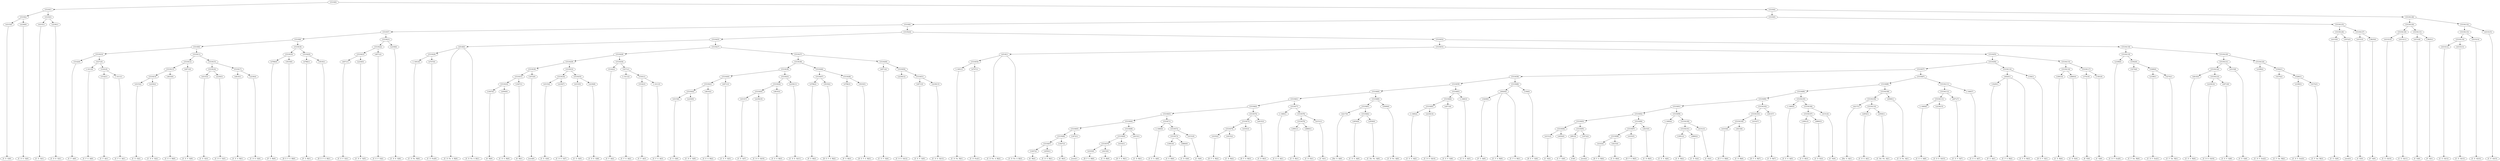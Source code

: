 digraph sample{
"L4315(0)"->"[C  E  G](0)"
"L2230(0)"->"[C  D  E  G](0)"
"L5319(2)"->"L4315(0)"
"L5319(2)"->"L2230(0)"
"L4315(1)"->"[C  E  G](1)"
"L2230(1)"->"[C  D  E  G](1)"
"L5319(3)"->"L4315(1)"
"L5319(3)"->"L2230(1)"
"L5319(1)"->"L5319(2)"
"L5319(1)"->"L5319(3)"
"L5142(0)"->"[C  F  A](0)"
"L-1411(0)"->"[C  F  G  A](0)"
"L5142(1)"->"[C  F  A](1)"
"L-1411(1)"->"[C  F  G  A](1)"
"L5181(0)"->"L5142(1)"
"L5181(0)"->"L-1411(1)"
"L5271(0)"->"L-1411(0)"
"L5271(0)"->"L5181(0)"
"L5319(10)"->"L5142(0)"
"L5319(10)"->"L5271(0)"
"L4315(2)"->"[C  E  G](2)"
"L2230(2)"->"[C  D  E  G](2)"
"L5319(14)"->"L4315(2)"
"L5319(14)"->"L2230(2)"
"L4610(0)"->"[C  E  G  B](0)"
"L5319(13)"->"L5319(14)"
"L5319(13)"->"L4610(0)"
"L4071(0)"->"[C  E  F  G](0)"
"L5319(12)"->"L5319(13)"
"L5319(12)"->"L4071(0)"
"L4315(3)"->"[C  E  G](3)"
"L2230(3)"->"[C  D  E  G](3)"
"L5319(16)"->"L4315(3)"
"L5319(16)"->"L2230(3)"
"L4610(1)"->"[C  E  G  B](1)"
"L2230(4)"->"[C  D  E  G](4)"
"L5319(17)"->"L4610(1)"
"L5319(17)"->"L2230(4)"
"L5319(15)"->"L5319(16)"
"L5319(15)"->"L5319(17)"
"L5319(11)"->"L5319(12)"
"L5319(11)"->"L5319(15)"
"L5319(9)"->"L5319(10)"
"L5319(9)"->"L5319(11)"
"L4786(0)"->"[F  G  B](0)"
"L5019(0)"->"[D  E  F  G  B](0)"
"L5319(19)"->"L4786(0)"
"L5319(19)"->"L5019(0)"
"L4786(1)"->"[F  G  B](1)"
"L5019(1)"->"[D  E  F  G  B](1)"
"L5319(20)"->"L4786(1)"
"L5319(20)"->"L5019(1)"
"L5319(18)"->"L5319(19)"
"L5319(18)"->"L5319(20)"
"L5319(8)"->"L5319(9)"
"L5319(8)"->"L5319(18)"
"L4071(1)"->"[C  E  F  G](1)"
"L2230(5)"->"[C  D  E  G](5)"
"L5319(23)"->"L4071(1)"
"L5319(23)"->"L2230(5)"
"L4071(2)"->"[C  E  F  G](2)"
"L5319(22)"->"L5319(23)"
"L5319(22)"->"L4071(2)"
"L2230(6)"->"[C  D  E  G](6)"
"L5319(21)"->"L5319(22)"
"L5319(21)"->"L2230(6)"
"L5319(7)"->"L5319(8)"
"L5319(7)"->"L5319(21)"
"L-1401(0)"->"[C  D  Fis  B](0)"
"L4747(0)"->"[C  D  Fis](0)"
"L5319(26)"->"L-1401(0)"
"L5319(26)"->"L4747(0)"
"L4518(0)"->"[C  D  Fis  A  B](0)"
"L4518(0)"->"L5319(26)"
"L4518(0)"->"[C  D  Fis  A  B](1)"
"L1647(0)"->"[G  B](0)"
"L2050(0)"->"[C  D  G  B](0)"
"L5319(32)"->"L1647(0)"
"L5319(32)"->"L2050(0)"
"L1647(1)"->"[G  B](1)"
"L5319(31)"->"L5319(32)"
"L5319(31)"->"L1647(1)"
"L3472(0)"->"[rest](0)"
"L5319(30)"->"L5319(31)"
"L5319(30)"->"L3472(0)"
"L4315(4)"->"[C  E  G](4)"
"L2230(7)"->"[C  D  E  G](7)"
"L5319(34)"->"L4315(4)"
"L5319(34)"->"L2230(7)"
"L4315(5)"->"[C  E  G](5)"
"L2230(8)"->"[C  D  E  G](8)"
"L5319(35)"->"L4315(5)"
"L5319(35)"->"L2230(8)"
"L5319(33)"->"L5319(34)"
"L5319(33)"->"L5319(35)"
"L5319(29)"->"L5319(30)"
"L5319(29)"->"L5319(33)"
"L5142(2)"->"[C  F  A](2)"
"L-1411(2)"->"[C  F  G  A](2)"
"L5142(3)"->"[C  F  A](3)"
"L-1411(3)"->"[C  F  G  A](3)"
"L5181(1)"->"L5142(3)"
"L5181(1)"->"L-1411(3)"
"L5271(1)"->"L-1411(2)"
"L5271(1)"->"L5181(1)"
"L5319(36)"->"L5142(2)"
"L5319(36)"->"L5271(1)"
"L5319(28)"->"L5319(29)"
"L5319(28)"->"L5319(36)"
"L4315(6)"->"[C  E  G](6)"
"L2230(9)"->"[C  D  E  G](9)"
"L5319(42)"->"L4315(6)"
"L5319(42)"->"L2230(9)"
"L4610(2)"->"[C  E  G  B](2)"
"L5319(41)"->"L5319(42)"
"L5319(41)"->"L4610(2)"
"L4071(3)"->"[C  E  F  G](3)"
"L5319(40)"->"L5319(41)"
"L5319(40)"->"L4071(3)"
"L4315(7)"->"[C  E  G](7)"
"L2230(10)"->"[C  D  E  G](10)"
"L5319(45)"->"L4315(7)"
"L5319(45)"->"L2230(10)"
"L4610(3)"->"[C  E  G  B](3)"
"L5319(44)"->"L5319(45)"
"L5319(44)"->"L4610(3)"
"L2230(11)"->"[C  D  E  G](11)"
"L5319(43)"->"L5319(44)"
"L5319(43)"->"L2230(11)"
"L5319(39)"->"L5319(40)"
"L5319(39)"->"L5319(43)"
"L4786(2)"->"[F  G  B](2)"
"L5019(2)"->"[D  E  F  G  B](2)"
"L5319(47)"->"L4786(2)"
"L5319(47)"->"L5019(2)"
"L4786(3)"->"[F  G  B](3)"
"L5019(3)"->"[D  E  F  G  B](3)"
"L5319(48)"->"L4786(3)"
"L5319(48)"->"L5019(3)"
"L5319(46)"->"L5319(47)"
"L5319(46)"->"L5319(48)"
"L5319(38)"->"L5319(39)"
"L5319(38)"->"L5319(46)"
"L4071(4)"->"[C  E  F  G](4)"
"L2230(12)"->"[C  D  E  G](12)"
"L4071(5)"->"[C  E  F  G](5)"
"L2230(13)"->"[C  D  E  G](13)"
"L5319(51)"->"L4071(5)"
"L5319(51)"->"L2230(13)"
"L5319(50)"->"L2230(12)"
"L5319(50)"->"L5319(51)"
"L5319(49)"->"L4071(4)"
"L5319(49)"->"L5319(50)"
"L5319(37)"->"L5319(38)"
"L5319(37)"->"L5319(49)"
"L5319(27)"->"L5319(28)"
"L5319(27)"->"L5319(37)"
"L5319(25)"->"L4518(0)"
"L5319(25)"->"L5319(27)"
"L-1401(1)"->"[C  D  Fis  B](1)"
"L4747(1)"->"[C  D  Fis](1)"
"L5319(54)"->"L-1401(1)"
"L5319(54)"->"L4747(1)"
"L4518(1)"->"[C  D  Fis  A  B](2)"
"L4518(1)"->"L5319(54)"
"L4518(1)"->"[C  D  Fis  A  B](3)"
"L1647(2)"->"[G  B](2)"
"L2050(1)"->"[C  D  G  B](1)"
"L5319(67)"->"L1647(2)"
"L5319(67)"->"L2050(1)"
"L1647(3)"->"[G  B](3)"
"L5319(66)"->"L5319(67)"
"L5319(66)"->"L1647(3)"
"L3472(1)"->"[rest](1)"
"L5319(65)"->"L5319(66)"
"L5319(65)"->"L3472(1)"
"L4103(0)"->"[D  F  G  B](0)"
"L4415(0)"->"[C  D  B](0)"
"L5319(70)"->"L4103(0)"
"L5319(70)"->"L4415(0)"
"L4103(1)"->"[D  F  G  B](1)"
"L5319(69)"->"L5319(70)"
"L5319(69)"->"L4103(1)"
"L4415(1)"->"[C  D  B](1)"
"L5319(68)"->"L5319(69)"
"L5319(68)"->"L4415(1)"
"L5319(64)"->"L5319(65)"
"L5319(64)"->"L5319(68)"
"L-1460(0)"->"[C  E  G  A](0)"
"L3091(0)"->"[C  E  B](0)"
"L4860(0)"->"[C  D  E](0)"
"L5319(73)"->"L3091(0)"
"L5319(73)"->"L4860(0)"
"L4151(0)"->"[C  E](0)"
"L5319(72)"->"L5319(73)"
"L5319(72)"->"L4151(0)"
"L5319(71)"->"L-1460(0)"
"L5319(71)"->"L5319(72)"
"L5319(63)"->"L5319(64)"
"L5319(63)"->"L5319(71)"
"L4103(2)"->"[D  F  G  B](2)"
"L4415(2)"->"[C  D  B](2)"
"L5319(76)"->"L4103(2)"
"L5319(76)"->"L4415(2)"
"L4103(3)"->"[D  F  G  B](3)"
"L5319(75)"->"L5319(76)"
"L5319(75)"->"L4103(3)"
"L4415(3)"->"[C  D  B](3)"
"L5319(74)"->"L5319(75)"
"L5319(74)"->"L4415(3)"
"L5319(62)"->"L5319(63)"
"L5319(62)"->"L5319(74)"
"L-1460(1)"->"[C  E  G  A](1)"
"L3091(1)"->"[C  E  B](1)"
"L4860(1)"->"[C  D  E](1)"
"L5319(79)"->"L3091(1)"
"L5319(79)"->"L4860(1)"
"L4151(1)"->"[C  E](1)"
"L5319(78)"->"L5319(79)"
"L5319(78)"->"L4151(1)"
"L5319(77)"->"L-1460(1)"
"L5319(77)"->"L5319(78)"
"L5319(61)"->"L5319(62)"
"L5319(61)"->"L5319(77)"
"L4217(0)"->"[Dis  G  A](0)"
"L2654(0)"->"[C  D  G  A](0)"
"L2930(0)"->"[C  Dis  Fis  A](0)"
"L5319(82)"->"L2654(0)"
"L5319(82)"->"L2930(0)"
"L5319(81)"->"L4217(0)"
"L5319(81)"->"L5319(82)"
"L4569(0)"->"[C  D  Fis  A](0)"
"L5319(80)"->"L5319(81)"
"L5319(80)"->"L4569(0)"
"L5319(60)"->"L5319(61)"
"L5319(60)"->"L5319(80)"
"L-1460(2)"->"[C  E  G  A](2)"
"L2230(14)"->"[C  D  E  G](14)"
"L5319(85)"->"L-1460(2)"
"L5319(85)"->"L2230(14)"
"L4071(6)"->"[C  E  F  G](6)"
"L5319(84)"->"L5319(85)"
"L5319(84)"->"L4071(6)"
"L-1460(3)"->"[C  E  G  A](3)"
"L5319(83)"->"L5319(84)"
"L5319(83)"->"L-1460(3)"
"L5319(59)"->"L5319(60)"
"L5319(59)"->"L5319(83)"
"L3429(0)"->"[F  G  A](0)"
"L4920(0)"->"[C  F  G  B](0)"
"L4920(0)"->"L3429(0)"
"L4920(0)"->"[C  F  G  B](1)"
"L336(0)"->"[D  E  F  G](0)"
"L5319(86)"->"L4920(0)"
"L5319(86)"->"L336(0)"
"L5319(58)"->"L5319(59)"
"L5319(58)"->"L5319(86)"
"L4151(2)"->"[C  E](2)"
"L4454(0)"->"[C  F  G](0)"
"L5319(94)"->"L4151(2)"
"L5319(94)"->"L4454(0)"
"L891(0)"->"[C](0)"
"L3472(2)"->"[rest](2)"
"L5319(95)"->"L891(0)"
"L5319(95)"->"L3472(2)"
"L5319(93)"->"L5319(94)"
"L5319(93)"->"L5319(95)"
"L4103(4)"->"[D  F  G  B](4)"
"L4415(4)"->"[C  D  B](4)"
"L5319(98)"->"L4103(4)"
"L5319(98)"->"L4415(4)"
"L4103(5)"->"[D  F  G  B](5)"
"L5319(97)"->"L5319(98)"
"L5319(97)"->"L4103(5)"
"L4415(5)"->"[C  D  B](5)"
"L5319(96)"->"L5319(97)"
"L5319(96)"->"L4415(5)"
"L5319(92)"->"L5319(93)"
"L5319(92)"->"L5319(96)"
"L-1460(4)"->"[C  E  G  A](4)"
"L3091(2)"->"[C  E  B](2)"
"L4860(2)"->"[C  D  E](2)"
"L5319(101)"->"L3091(2)"
"L5319(101)"->"L4860(2)"
"L4151(3)"->"[C  E](3)"
"L5319(100)"->"L5319(101)"
"L5319(100)"->"L4151(3)"
"L5319(99)"->"L-1460(4)"
"L5319(99)"->"L5319(100)"
"L5319(91)"->"L5319(92)"
"L5319(91)"->"L5319(99)"
"L4103(6)"->"[D  F  G  B](6)"
"L4415(6)"->"[C  D  B](6)"
"L5319(104)"->"L4103(6)"
"L5319(104)"->"L4415(6)"
"L4103(7)"->"[D  F  G  B](7)"
"L5319(103)"->"L5319(104)"
"L5319(103)"->"L4103(7)"
"L4415(7)"->"[C  D  B](7)"
"L5319(102)"->"L5319(103)"
"L5319(102)"->"L4415(7)"
"L5319(90)"->"L5319(91)"
"L5319(90)"->"L5319(102)"
"L-1460(5)"->"[C  E  G  A](5)"
"L3091(3)"->"[C  E  B](3)"
"L4860(3)"->"[C  D  E](3)"
"L5319(107)"->"L3091(3)"
"L5319(107)"->"L4860(3)"
"L4151(4)"->"[C  E](4)"
"L5319(106)"->"L5319(107)"
"L5319(106)"->"L4151(4)"
"L5319(105)"->"L-1460(5)"
"L5319(105)"->"L5319(106)"
"L5319(89)"->"L5319(90)"
"L5319(89)"->"L5319(105)"
"L4217(1)"->"[Dis  G  A](1)"
"L2654(1)"->"[C  D  G  A](1)"
"L2930(1)"->"[C  Dis  Fis  A](1)"
"L5319(110)"->"L2654(1)"
"L5319(110)"->"L2930(1)"
"L5319(109)"->"L4217(1)"
"L5319(109)"->"L5319(110)"
"L4569(1)"->"[C  D  Fis  A](1)"
"L5319(108)"->"L5319(109)"
"L5319(108)"->"L4569(1)"
"L5319(88)"->"L5319(89)"
"L5319(88)"->"L5319(108)"
"L-1460(6)"->"[C  E  G  A](6)"
"L2230(15)"->"[C  D  E  G](15)"
"L5319(113)"->"L-1460(6)"
"L5319(113)"->"L2230(15)"
"L4071(7)"->"[C  E  F  G](7)"
"L5319(112)"->"L5319(113)"
"L5319(112)"->"L4071(7)"
"L-1460(7)"->"[C  E  G  A](7)"
"L5319(111)"->"L5319(112)"
"L5319(111)"->"L-1460(7)"
"L5319(87)"->"L5319(88)"
"L5319(87)"->"L5319(111)"
"L5319(57)"->"L5319(58)"
"L5319(57)"->"L5319(87)"
"L3429(1)"->"[F  G  A](1)"
"L4920(1)"->"[C  F  G  B](2)"
"L4920(1)"->"L3429(1)"
"L4920(1)"->"[C  F  G  B](3)"
"L336(1)"->"[D  E  F  G](1)"
"L5319(114)"->"L4920(1)"
"L5319(114)"->"L336(1)"
"L5319(56)"->"L5319(57)"
"L5319(56)"->"L5319(114)"
"L3091(4)"->"[C  E  B](4)"
"L4860(4)"->"[C  D  E](4)"
"L5319(116)"->"L3091(4)"
"L5319(116)"->"L4860(4)"
"L3741(0)"->"[E  F](0)"
"L1581(0)"->"[C  G](0)"
"L5319(117)"->"L3741(0)"
"L5319(117)"->"L1581(0)"
"L5319(115)"->"L5319(116)"
"L5319(115)"->"L5319(117)"
"L5319(55)"->"L5319(56)"
"L5319(55)"->"L5319(115)"
"L5319(53)"->"L4518(1)"
"L5319(53)"->"L5319(55)"
"L2189(0)"->"[C  D  F  Gis](0)"
"L5274(0)"->"[C  F  Gis  B](0)"
"L2189(1)"->"[C  D  F  Gis](1)"
"L5274(1)"->"[C  F  Gis  B](1)"
"L5280(0)"->"L2189(1)"
"L5280(0)"->"L5274(1)"
"L5302(0)"->"L5274(0)"
"L5302(0)"->"L5280(0)"
"L5319(119)"->"L2189(0)"
"L5319(119)"->"L5302(0)"
"L4610(4)"->"[C  E  G  B](4)"
"L2230(16)"->"[C  D  E  G](16)"
"L4071(8)"->"[C  E  F  G](8)"
"L5319(123)"->"L2230(16)"
"L5319(123)"->"L4071(8)"
"L5319(122)"->"L4610(4)"
"L5319(122)"->"L5319(123)"
"L4315(8)"->"[C  E  G](8)"
"L5319(121)"->"L5319(122)"
"L5319(121)"->"L4315(8)"
"L2189(2)"->"[C  D  F  Gis](2)"
"L5274(2)"->"[C  F  Gis  B](2)"
"L2189(3)"->"[C  D  F  Gis](3)"
"L5274(3)"->"[C  F  Gis  B](3)"
"L5280(1)"->"L2189(3)"
"L5280(1)"->"L5274(3)"
"L5302(1)"->"L5274(2)"
"L5302(1)"->"L5280(1)"
"L5319(124)"->"L2189(2)"
"L5319(124)"->"L5302(1)"
"L5319(120)"->"L5319(121)"
"L5319(120)"->"L5319(124)"
"L5319(118)"->"L5319(119)"
"L5319(118)"->"L5319(120)"
"L5319(52)"->"L5319(53)"
"L5319(52)"->"L5319(118)"
"L5319(24)"->"L5319(25)"
"L5319(24)"->"L5319(52)"
"L5319(6)"->"L5319(7)"
"L5319(6)"->"L5319(24)"
"L4315(9)"->"[C  E  G](9)"
"L3472(3)"->"[rest](3)"
"L5319(126)"->"L4315(9)"
"L5319(126)"->"L3472(3)"
"L4151(5)"->"[C  E](5)"
"L3825(0)"->"[F  G](0)"
"L5319(127)"->"L4151(5)"
"L5319(127)"->"L3825(0)"
"L5319(125)"->"L5319(126)"
"L5319(125)"->"L5319(127)"
"L5319(5)"->"L5319(6)"
"L5319(5)"->"L5319(125)"
"L4315(10)"->"[C  E  G](10)"
"L4315(11)"->"[C  E  G](11)"
"L5319(130)"->"L4315(10)"
"L5319(130)"->"L4315(11)"
"L4151(6)"->"[C  E](6)"
"L3825(1)"->"[F  G](1)"
"L5319(131)"->"L4151(6)"
"L5319(131)"->"L3825(1)"
"L5319(129)"->"L5319(130)"
"L5319(129)"->"L5319(131)"
"L4315(12)"->"[C  E  G](12)"
"L4315(13)"->"[C  E  G](13)"
"L5319(134)"->"L4315(12)"
"L5319(134)"->"L4315(13)"
"L4315(14)"->"[C  E  G](14)"
"L5319(133)"->"L5319(134)"
"L5319(133)"->"L4315(14)"
"L4315(15)"->"[C  E  G](15)"
"L5319(132)"->"L5319(133)"
"L5319(132)"->"L4315(15)"
"L5319(128)"->"L5319(129)"
"L5319(128)"->"L5319(132)"
"L5319(4)"->"L5319(5)"
"L5319(4)"->"L5319(128)"
"L5319(0)"->"L5319(1)"
"L5319(0)"->"L5319(4)"
{rank = min; "L5319(0)"}
{rank = same; "L5319(1)"; "L5319(4)";}
{rank = same; "L5319(2)"; "L5319(3)"; "L5319(5)"; "L5319(128)";}
{rank = same; "L4315(0)"; "L2230(0)"; "L4315(1)"; "L2230(1)"; "L5319(6)"; "L5319(125)"; "L5319(129)"; "L5319(132)";}
{rank = same; "L5319(7)"; "L5319(24)"; "L5319(126)"; "L5319(127)"; "L5319(130)"; "L5319(131)"; "L5319(133)"; "L4315(15)";}
{rank = same; "L5319(8)"; "L5319(21)"; "L5319(25)"; "L5319(52)"; "L4315(9)"; "L3472(3)"; "L4151(5)"; "L3825(0)"; "L4315(10)"; "L4315(11)"; "L4151(6)"; "L3825(1)"; "L5319(134)"; "L4315(14)";}
{rank = same; "L5319(9)"; "L5319(18)"; "L5319(22)"; "L2230(6)"; "L4518(0)"; "L5319(27)"; "L5319(53)"; "L5319(118)"; "L4315(12)"; "L4315(13)";}
{rank = same; "L5319(10)"; "L5319(11)"; "L5319(19)"; "L5319(20)"; "L5319(23)"; "L4071(2)"; "L5319(26)"; "L5319(28)"; "L5319(37)"; "L4518(1)"; "L5319(55)"; "L5319(119)"; "L5319(120)";}
{rank = same; "L5142(0)"; "L5271(0)"; "L5319(12)"; "L5319(15)"; "L4786(0)"; "L5019(0)"; "L4786(1)"; "L5019(1)"; "L4071(1)"; "L2230(5)"; "L-1401(0)"; "L4747(0)"; "L5319(29)"; "L5319(36)"; "L5319(38)"; "L5319(49)"; "L5319(54)"; "L5319(56)"; "L5319(115)"; "L2189(0)"; "L5302(0)"; "L5319(121)"; "L5319(124)";}
{rank = same; "L-1411(0)"; "L5181(0)"; "L5319(13)"; "L4071(0)"; "L5319(16)"; "L5319(17)"; "L5319(30)"; "L5319(33)"; "L5142(2)"; "L5271(1)"; "L5319(39)"; "L5319(46)"; "L4071(4)"; "L5319(50)"; "L-1401(1)"; "L4747(1)"; "L5319(57)"; "L5319(114)"; "L5319(116)"; "L5319(117)"; "L5274(0)"; "L5280(0)"; "L5319(122)"; "L4315(8)"; "L2189(2)"; "L5302(1)";}
{rank = same; "L5142(1)"; "L-1411(1)"; "L5319(14)"; "L4610(0)"; "L4315(3)"; "L2230(3)"; "L4610(1)"; "L2230(4)"; "L5319(31)"; "L3472(0)"; "L5319(34)"; "L5319(35)"; "L-1411(2)"; "L5181(1)"; "L5319(40)"; "L5319(43)"; "L5319(47)"; "L5319(48)"; "L2230(12)"; "L5319(51)"; "L5319(58)"; "L5319(87)"; "L4920(1)"; "L336(1)"; "L3091(4)"; "L4860(4)"; "L3741(0)"; "L1581(0)"; "L2189(1)"; "L5274(1)"; "L4610(4)"; "L5319(123)"; "L5274(2)"; "L5280(1)";}
{rank = same; "L4315(2)"; "L2230(2)"; "L5319(32)"; "L1647(1)"; "L4315(4)"; "L2230(7)"; "L4315(5)"; "L2230(8)"; "L5142(3)"; "L-1411(3)"; "L5319(41)"; "L4071(3)"; "L5319(44)"; "L2230(11)"; "L4786(2)"; "L5019(2)"; "L4786(3)"; "L5019(3)"; "L4071(5)"; "L2230(13)"; "L5319(59)"; "L5319(86)"; "L5319(88)"; "L5319(111)"; "L3429(1)"; "L2230(16)"; "L4071(8)"; "L2189(3)"; "L5274(3)";}
{rank = same; "L1647(0)"; "L2050(0)"; "L5319(42)"; "L4610(2)"; "L5319(45)"; "L4610(3)"; "L5319(60)"; "L5319(83)"; "L4920(0)"; "L336(0)"; "L5319(89)"; "L5319(108)"; "L5319(112)"; "L-1460(7)";}
{rank = same; "L4315(6)"; "L2230(9)"; "L4315(7)"; "L2230(10)"; "L5319(61)"; "L5319(80)"; "L5319(84)"; "L-1460(3)"; "L3429(0)"; "L5319(90)"; "L5319(105)"; "L5319(109)"; "L4569(1)"; "L5319(113)"; "L4071(7)";}
{rank = same; "L5319(62)"; "L5319(77)"; "L5319(81)"; "L4569(0)"; "L5319(85)"; "L4071(6)"; "L5319(91)"; "L5319(102)"; "L-1460(5)"; "L5319(106)"; "L4217(1)"; "L5319(110)"; "L-1460(6)"; "L2230(15)";}
{rank = same; "L5319(63)"; "L5319(74)"; "L-1460(1)"; "L5319(78)"; "L4217(0)"; "L5319(82)"; "L-1460(2)"; "L2230(14)"; "L5319(92)"; "L5319(99)"; "L5319(103)"; "L4415(7)"; "L5319(107)"; "L4151(4)"; "L2654(1)"; "L2930(1)";}
{rank = same; "L5319(64)"; "L5319(71)"; "L5319(75)"; "L4415(3)"; "L5319(79)"; "L4151(1)"; "L2654(0)"; "L2930(0)"; "L5319(93)"; "L5319(96)"; "L-1460(4)"; "L5319(100)"; "L5319(104)"; "L4103(7)"; "L3091(3)"; "L4860(3)";}
{rank = same; "L5319(65)"; "L5319(68)"; "L-1460(0)"; "L5319(72)"; "L5319(76)"; "L4103(3)"; "L3091(1)"; "L4860(1)"; "L5319(94)"; "L5319(95)"; "L5319(97)"; "L4415(5)"; "L5319(101)"; "L4151(3)"; "L4103(6)"; "L4415(6)";}
{rank = same; "L5319(66)"; "L3472(1)"; "L5319(69)"; "L4415(1)"; "L5319(73)"; "L4151(0)"; "L4103(2)"; "L4415(2)"; "L4151(2)"; "L4454(0)"; "L891(0)"; "L3472(2)"; "L5319(98)"; "L4103(5)"; "L3091(2)"; "L4860(2)";}
{rank = same; "L5319(67)"; "L1647(3)"; "L5319(70)"; "L4103(1)"; "L3091(0)"; "L4860(0)"; "L4103(4)"; "L4415(4)";}
{rank = same; "L1647(2)"; "L2050(1)"; "L4103(0)"; "L4415(0)";}
{rank = max; "[C  D  B](0)"; "[C  D  B](1)"; "[C  D  B](2)"; "[C  D  B](3)"; "[C  D  B](4)"; "[C  D  B](5)"; "[C  D  B](6)"; "[C  D  B](7)"; "[C  D  E  G](0)"; "[C  D  E  G](1)"; "[C  D  E  G](10)"; "[C  D  E  G](11)"; "[C  D  E  G](12)"; "[C  D  E  G](13)"; "[C  D  E  G](14)"; "[C  D  E  G](15)"; "[C  D  E  G](16)"; "[C  D  E  G](2)"; "[C  D  E  G](3)"; "[C  D  E  G](4)"; "[C  D  E  G](5)"; "[C  D  E  G](6)"; "[C  D  E  G](7)"; "[C  D  E  G](8)"; "[C  D  E  G](9)"; "[C  D  E](0)"; "[C  D  E](1)"; "[C  D  E](2)"; "[C  D  E](3)"; "[C  D  E](4)"; "[C  D  F  Gis](0)"; "[C  D  F  Gis](1)"; "[C  D  F  Gis](2)"; "[C  D  F  Gis](3)"; "[C  D  Fis  A  B](0)"; "[C  D  Fis  A  B](1)"; "[C  D  Fis  A  B](2)"; "[C  D  Fis  A  B](3)"; "[C  D  Fis  A](0)"; "[C  D  Fis  A](1)"; "[C  D  Fis  B](0)"; "[C  D  Fis  B](1)"; "[C  D  Fis](0)"; "[C  D  Fis](1)"; "[C  D  G  A](0)"; "[C  D  G  A](1)"; "[C  D  G  B](0)"; "[C  D  G  B](1)"; "[C  Dis  Fis  A](0)"; "[C  Dis  Fis  A](1)"; "[C  E  B](0)"; "[C  E  B](1)"; "[C  E  B](2)"; "[C  E  B](3)"; "[C  E  B](4)"; "[C  E  F  G](0)"; "[C  E  F  G](1)"; "[C  E  F  G](2)"; "[C  E  F  G](3)"; "[C  E  F  G](4)"; "[C  E  F  G](5)"; "[C  E  F  G](6)"; "[C  E  F  G](7)"; "[C  E  F  G](8)"; "[C  E  G  A](0)"; "[C  E  G  A](1)"; "[C  E  G  A](2)"; "[C  E  G  A](3)"; "[C  E  G  A](4)"; "[C  E  G  A](5)"; "[C  E  G  A](6)"; "[C  E  G  A](7)"; "[C  E  G  B](0)"; "[C  E  G  B](1)"; "[C  E  G  B](2)"; "[C  E  G  B](3)"; "[C  E  G  B](4)"; "[C  E  G](0)"; "[C  E  G](1)"; "[C  E  G](10)"; "[C  E  G](11)"; "[C  E  G](12)"; "[C  E  G](13)"; "[C  E  G](14)"; "[C  E  G](15)"; "[C  E  G](2)"; "[C  E  G](3)"; "[C  E  G](4)"; "[C  E  G](5)"; "[C  E  G](6)"; "[C  E  G](7)"; "[C  E  G](8)"; "[C  E  G](9)"; "[C  E](0)"; "[C  E](1)"; "[C  E](2)"; "[C  E](3)"; "[C  E](4)"; "[C  E](5)"; "[C  E](6)"; "[C  F  A](0)"; "[C  F  A](1)"; "[C  F  A](2)"; "[C  F  A](3)"; "[C  F  G  A](0)"; "[C  F  G  A](1)"; "[C  F  G  A](2)"; "[C  F  G  A](3)"; "[C  F  G  B](0)"; "[C  F  G  B](1)"; "[C  F  G  B](2)"; "[C  F  G  B](3)"; "[C  F  G](0)"; "[C  F  Gis  B](0)"; "[C  F  Gis  B](1)"; "[C  F  Gis  B](2)"; "[C  F  Gis  B](3)"; "[C  G](0)"; "[C](0)"; "[D  E  F  G  B](0)"; "[D  E  F  G  B](1)"; "[D  E  F  G  B](2)"; "[D  E  F  G  B](3)"; "[D  E  F  G](0)"; "[D  E  F  G](1)"; "[D  F  G  B](0)"; "[D  F  G  B](1)"; "[D  F  G  B](2)"; "[D  F  G  B](3)"; "[D  F  G  B](4)"; "[D  F  G  B](5)"; "[D  F  G  B](6)"; "[D  F  G  B](7)"; "[Dis  G  A](0)"; "[Dis  G  A](1)"; "[E  F](0)"; "[F  G  A](0)"; "[F  G  A](1)"; "[F  G  B](0)"; "[F  G  B](1)"; "[F  G  B](2)"; "[F  G  B](3)"; "[F  G](0)"; "[F  G](1)"; "[G  B](0)"; "[G  B](1)"; "[G  B](2)"; "[G  B](3)"; "[rest](0)"; "[rest](1)"; "[rest](2)"; "[rest](3)";}
}